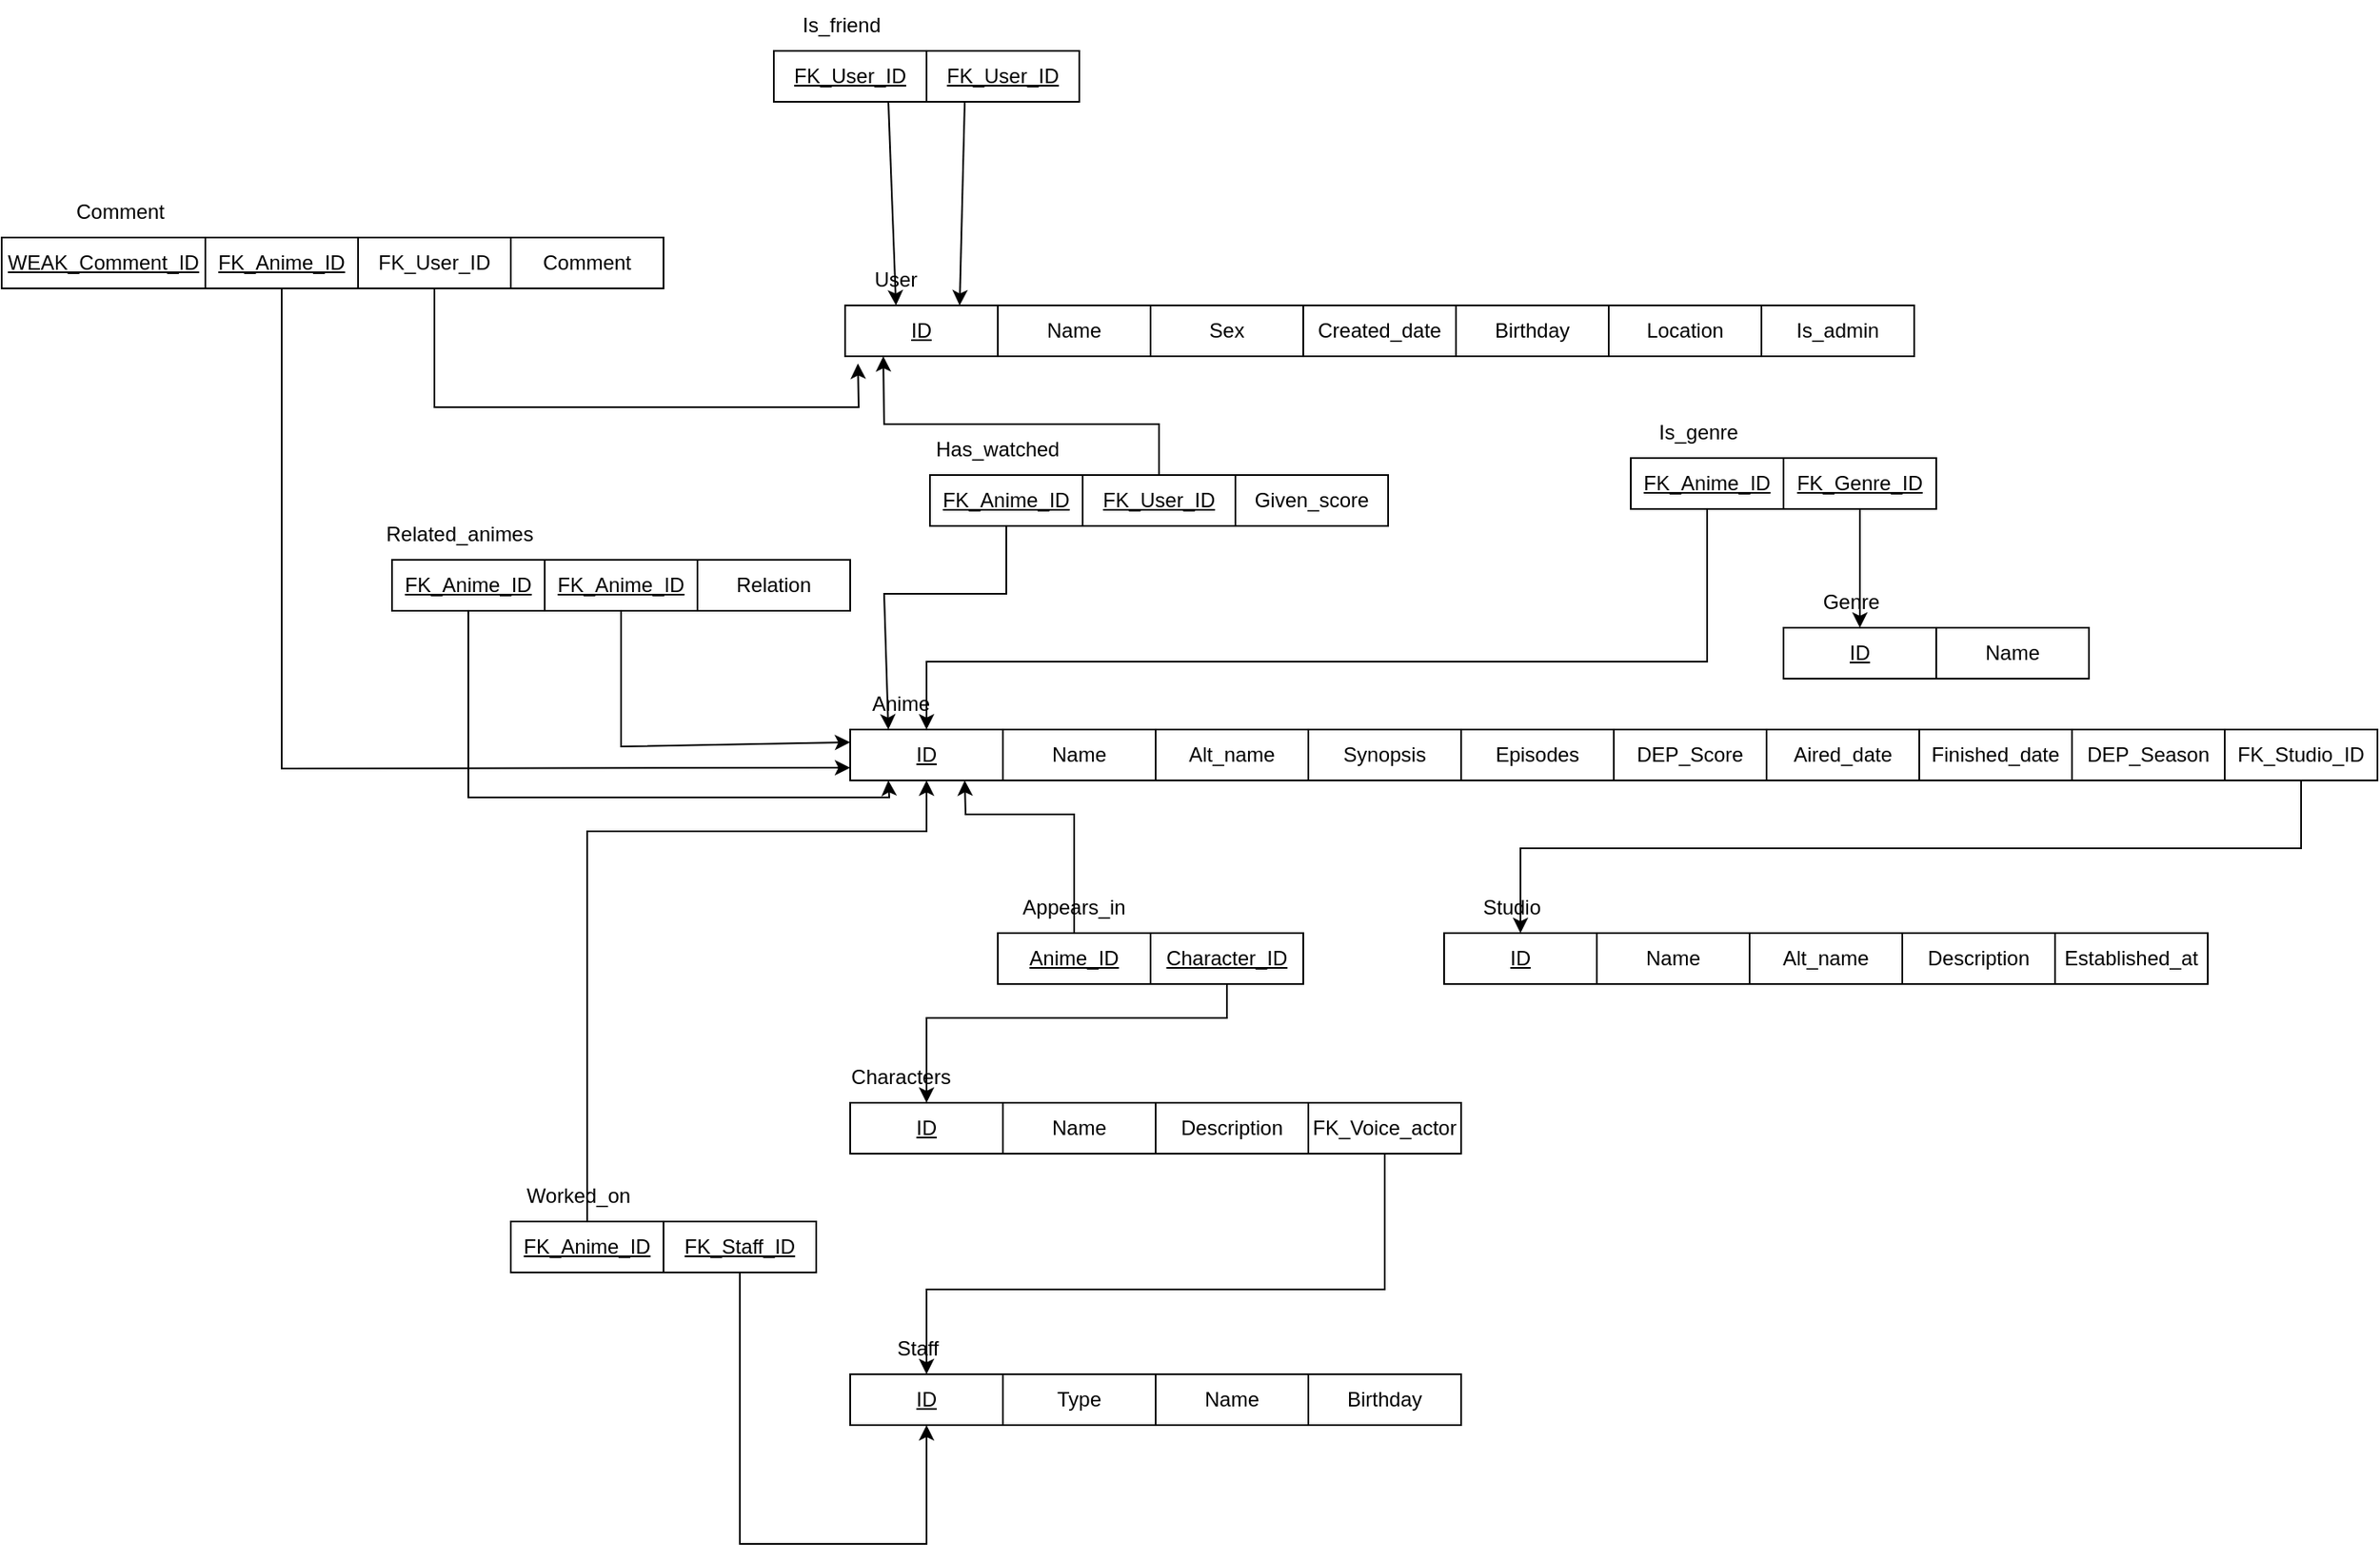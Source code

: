 <mxfile version="21.3.2" type="device">
  <diagram name="Page-1" id="-evGbp_LeeAXtpjFZXYT">
    <mxGraphModel dx="2514" dy="1942" grid="1" gridSize="10" guides="1" tooltips="1" connect="1" arrows="1" fold="1" page="1" pageScale="1" pageWidth="827" pageHeight="1169" math="0" shadow="0">
      <root>
        <mxCell id="0" />
        <mxCell id="1" parent="0" />
        <mxCell id="b7A6A6BgwoYRqyaiSZ3H-1" value="Name" style="rounded=0;whiteSpace=wrap;html=1;" parent="1" vertex="1">
          <mxGeometry x="200" y="400" width="90" height="30" as="geometry" />
        </mxCell>
        <mxCell id="b7A6A6BgwoYRqyaiSZ3H-2" value="Anime" style="text;html=1;strokeColor=none;fillColor=none;align=center;verticalAlign=middle;whiteSpace=wrap;rounded=0;" parent="1" vertex="1">
          <mxGeometry x="110" y="370" width="60" height="30" as="geometry" />
        </mxCell>
        <mxCell id="b7A6A6BgwoYRqyaiSZ3H-6" value="Aired_date" style="rounded=0;whiteSpace=wrap;html=1;" parent="1" vertex="1">
          <mxGeometry x="650" y="400" width="90" height="30" as="geometry" />
        </mxCell>
        <mxCell id="b7A6A6BgwoYRqyaiSZ3H-7" value="FK_Studio_ID" style="rounded=0;whiteSpace=wrap;html=1;" parent="1" vertex="1">
          <mxGeometry x="920" y="400" width="90" height="30" as="geometry" />
        </mxCell>
        <mxCell id="b7A6A6BgwoYRqyaiSZ3H-8" value="Episodes" style="rounded=0;whiteSpace=wrap;html=1;" parent="1" vertex="1">
          <mxGeometry x="470" y="400" width="90" height="30" as="geometry" />
        </mxCell>
        <mxCell id="b7A6A6BgwoYRqyaiSZ3H-9" value="DEP_Score" style="rounded=0;whiteSpace=wrap;html=1;" parent="1" vertex="1">
          <mxGeometry x="560" y="400" width="90" height="30" as="geometry" />
        </mxCell>
        <mxCell id="b7A6A6BgwoYRqyaiSZ3H-10" value="&lt;u&gt;ID&lt;/u&gt;" style="rounded=0;whiteSpace=wrap;html=1;" parent="1" vertex="1">
          <mxGeometry x="110" y="400" width="90" height="30" as="geometry" />
        </mxCell>
        <mxCell id="b7A6A6BgwoYRqyaiSZ3H-12" value="Name" style="rounded=0;whiteSpace=wrap;html=1;" parent="1" vertex="1">
          <mxGeometry x="197" y="150" width="90" height="30" as="geometry" />
        </mxCell>
        <mxCell id="b7A6A6BgwoYRqyaiSZ3H-13" value="Created_date" style="rounded=0;whiteSpace=wrap;html=1;" parent="1" vertex="1">
          <mxGeometry x="377" y="150" width="90" height="30" as="geometry" />
        </mxCell>
        <mxCell id="b7A6A6BgwoYRqyaiSZ3H-14" value="Birthday" style="rounded=0;whiteSpace=wrap;html=1;" parent="1" vertex="1">
          <mxGeometry x="467" y="150" width="90" height="30" as="geometry" />
        </mxCell>
        <mxCell id="b7A6A6BgwoYRqyaiSZ3H-15" value="Sex" style="rounded=0;whiteSpace=wrap;html=1;" parent="1" vertex="1">
          <mxGeometry x="287" y="150" width="90" height="30" as="geometry" />
        </mxCell>
        <mxCell id="b7A6A6BgwoYRqyaiSZ3H-18" value="&lt;u&gt;ID&lt;/u&gt;" style="rounded=0;whiteSpace=wrap;html=1;" parent="1" vertex="1">
          <mxGeometry x="107" y="150" width="90" height="30" as="geometry" />
        </mxCell>
        <mxCell id="b7A6A6BgwoYRqyaiSZ3H-19" value="User" style="text;html=1;strokeColor=none;fillColor=none;align=center;verticalAlign=middle;whiteSpace=wrap;rounded=0;" parent="1" vertex="1">
          <mxGeometry x="107" y="120" width="60" height="30" as="geometry" />
        </mxCell>
        <mxCell id="b7A6A6BgwoYRqyaiSZ3H-20" value="Location" style="rounded=0;whiteSpace=wrap;html=1;" parent="1" vertex="1">
          <mxGeometry x="557" y="150" width="90" height="30" as="geometry" />
        </mxCell>
        <mxCell id="b7A6A6BgwoYRqyaiSZ3H-21" value="Name" style="rounded=0;whiteSpace=wrap;html=1;" parent="1" vertex="1">
          <mxGeometry x="200" y="620" width="90" height="30" as="geometry" />
        </mxCell>
        <mxCell id="b7A6A6BgwoYRqyaiSZ3H-22" value="Characters" style="text;html=1;strokeColor=none;fillColor=none;align=center;verticalAlign=middle;whiteSpace=wrap;rounded=0;" parent="1" vertex="1">
          <mxGeometry x="110" y="590" width="60" height="30" as="geometry" />
        </mxCell>
        <mxCell id="b7A6A6BgwoYRqyaiSZ3H-26" value="Description" style="rounded=0;whiteSpace=wrap;html=1;" parent="1" vertex="1">
          <mxGeometry x="290" y="620" width="90" height="30" as="geometry" />
        </mxCell>
        <mxCell id="b7A6A6BgwoYRqyaiSZ3H-27" value="FK_Voice_actor" style="rounded=0;whiteSpace=wrap;html=1;" parent="1" vertex="1">
          <mxGeometry x="380" y="620" width="90" height="30" as="geometry" />
        </mxCell>
        <mxCell id="b7A6A6BgwoYRqyaiSZ3H-28" value="&lt;u&gt;ID&lt;/u&gt;" style="rounded=0;whiteSpace=wrap;html=1;" parent="1" vertex="1">
          <mxGeometry x="110" y="620" width="90" height="30" as="geometry" />
        </mxCell>
        <mxCell id="b7A6A6BgwoYRqyaiSZ3H-31" value="Synopsis" style="rounded=0;whiteSpace=wrap;html=1;" parent="1" vertex="1">
          <mxGeometry x="380" y="400" width="90" height="30" as="geometry" />
        </mxCell>
        <mxCell id="b7A6A6BgwoYRqyaiSZ3H-40" value="Birthday" style="rounded=0;whiteSpace=wrap;html=1;" parent="1" vertex="1">
          <mxGeometry x="380" y="780" width="90" height="30" as="geometry" />
        </mxCell>
        <mxCell id="b7A6A6BgwoYRqyaiSZ3H-54" value="Genre" style="text;html=1;strokeColor=none;fillColor=none;align=center;verticalAlign=middle;whiteSpace=wrap;rounded=0;" parent="1" vertex="1">
          <mxGeometry x="660" y="310" width="80" height="30" as="geometry" />
        </mxCell>
        <mxCell id="b7A6A6BgwoYRqyaiSZ3H-57" value="&lt;u&gt;ID&lt;/u&gt;" style="rounded=0;whiteSpace=wrap;html=1;" parent="1" vertex="1">
          <mxGeometry x="660" y="340" width="90" height="30" as="geometry" />
        </mxCell>
        <mxCell id="b7A6A6BgwoYRqyaiSZ3H-58" value="Name" style="rounded=0;whiteSpace=wrap;html=1;" parent="1" vertex="1">
          <mxGeometry x="750" y="340" width="90" height="30" as="geometry" />
        </mxCell>
        <mxCell id="b7A6A6BgwoYRqyaiSZ3H-65" value="DEP_Season" style="rounded=0;whiteSpace=wrap;html=1;" parent="1" vertex="1">
          <mxGeometry x="830" y="400" width="90" height="30" as="geometry" />
        </mxCell>
        <mxCell id="b7A6A6BgwoYRqyaiSZ3H-70" value="Staff" style="text;html=1;strokeColor=none;fillColor=none;align=center;verticalAlign=middle;whiteSpace=wrap;rounded=0;" parent="1" vertex="1">
          <mxGeometry x="110" y="750" width="80" height="30" as="geometry" />
        </mxCell>
        <mxCell id="b7A6A6BgwoYRqyaiSZ3H-73" value="&lt;u&gt;ID&lt;/u&gt;" style="rounded=0;whiteSpace=wrap;html=1;" parent="1" vertex="1">
          <mxGeometry x="110" y="780" width="90" height="30" as="geometry" />
        </mxCell>
        <mxCell id="b7A6A6BgwoYRqyaiSZ3H-74" value="Type" style="rounded=0;whiteSpace=wrap;html=1;" parent="1" vertex="1">
          <mxGeometry x="200" y="780" width="90" height="30" as="geometry" />
        </mxCell>
        <mxCell id="b7A6A6BgwoYRqyaiSZ3H-75" value="Name" style="rounded=0;whiteSpace=wrap;html=1;" parent="1" vertex="1">
          <mxGeometry x="290" y="780" width="90" height="30" as="geometry" />
        </mxCell>
        <mxCell id="jF2fEOW95oaSrqXJPk0Q-1" value="Name" style="rounded=0;whiteSpace=wrap;html=1;" parent="1" vertex="1">
          <mxGeometry x="550" y="520" width="90" height="30" as="geometry" />
        </mxCell>
        <mxCell id="jF2fEOW95oaSrqXJPk0Q-2" value="Studio" style="text;html=1;strokeColor=none;fillColor=none;align=center;verticalAlign=middle;whiteSpace=wrap;rounded=0;" parent="1" vertex="1">
          <mxGeometry x="460" y="490" width="80" height="30" as="geometry" />
        </mxCell>
        <mxCell id="jF2fEOW95oaSrqXJPk0Q-3" value="Established_at" style="rounded=0;whiteSpace=wrap;html=1;" parent="1" vertex="1">
          <mxGeometry x="820" y="520" width="90" height="30" as="geometry" />
        </mxCell>
        <mxCell id="jF2fEOW95oaSrqXJPk0Q-4" value="Description" style="rounded=0;whiteSpace=wrap;html=1;" parent="1" vertex="1">
          <mxGeometry x="730" y="520" width="90" height="30" as="geometry" />
        </mxCell>
        <mxCell id="jF2fEOW95oaSrqXJPk0Q-5" value="&lt;u&gt;ID&lt;/u&gt;" style="rounded=0;whiteSpace=wrap;html=1;" parent="1" vertex="1">
          <mxGeometry x="460" y="520" width="90" height="30" as="geometry" />
        </mxCell>
        <mxCell id="jF2fEOW95oaSrqXJPk0Q-7" value="Alt_name" style="rounded=0;whiteSpace=wrap;html=1;" parent="1" vertex="1">
          <mxGeometry x="640" y="520" width="90" height="30" as="geometry" />
        </mxCell>
        <mxCell id="jF2fEOW95oaSrqXJPk0Q-9" value="" style="endArrow=none;html=1;rounded=0;exitX=0.5;exitY=0;exitDx=0;exitDy=0;entryX=0.5;entryY=1;entryDx=0;entryDy=0;endFill=0;startArrow=classic;startFill=1;" parent="1" source="jF2fEOW95oaSrqXJPk0Q-5" target="b7A6A6BgwoYRqyaiSZ3H-7" edge="1">
          <mxGeometry width="50" height="50" relative="1" as="geometry">
            <mxPoint x="840" y="650" as="sourcePoint" />
            <mxPoint x="890" y="600" as="targetPoint" />
            <Array as="points">
              <mxPoint x="505" y="470" />
              <mxPoint x="690" y="470" />
              <mxPoint x="920" y="470" />
              <mxPoint x="965" y="470" />
            </Array>
          </mxGeometry>
        </mxCell>
        <mxCell id="jF2fEOW95oaSrqXJPk0Q-11" value="" style="endArrow=none;html=1;rounded=0;entryX=0.5;entryY=1;entryDx=0;entryDy=0;exitX=0.5;exitY=1;exitDx=0;exitDy=0;startArrow=classic;startFill=1;endFill=0;" parent="1" source="b7A6A6BgwoYRqyaiSZ3H-73" target="jF2fEOW95oaSrqXJPk0Q-16" edge="1">
          <mxGeometry width="50" height="50" relative="1" as="geometry">
            <mxPoint x="1005" y="700" as="sourcePoint" />
            <mxPoint x="1070" y="650" as="targetPoint" />
            <Array as="points">
              <mxPoint x="155" y="880" />
              <mxPoint x="45" y="880" />
            </Array>
          </mxGeometry>
        </mxCell>
        <mxCell id="jF2fEOW95oaSrqXJPk0Q-13" value="" style="endArrow=classic;html=1;rounded=0;entryX=0.25;entryY=1;entryDx=0;entryDy=0;exitX=0.5;exitY=1;exitDx=0;exitDy=0;" parent="1" source="jF2fEOW95oaSrqXJPk0Q-20" target="b7A6A6BgwoYRqyaiSZ3H-10" edge="1">
          <mxGeometry width="50" height="50" relative="1" as="geometry">
            <mxPoint x="1130" y="560" as="sourcePoint" />
            <mxPoint x="150" y="450" as="targetPoint" />
            <Array as="points">
              <mxPoint x="-115" y="440" />
              <mxPoint x="133" y="440" />
            </Array>
          </mxGeometry>
        </mxCell>
        <mxCell id="jF2fEOW95oaSrqXJPk0Q-14" value="Worked_on" style="text;html=1;strokeColor=none;fillColor=none;align=center;verticalAlign=middle;whiteSpace=wrap;rounded=0;" parent="1" vertex="1">
          <mxGeometry x="-90" y="660" width="80" height="30" as="geometry" />
        </mxCell>
        <mxCell id="jF2fEOW95oaSrqXJPk0Q-15" value="&lt;u&gt;FK_Anime_ID&lt;/u&gt;" style="rounded=0;whiteSpace=wrap;html=1;" parent="1" vertex="1">
          <mxGeometry x="-90" y="690" width="90" height="30" as="geometry" />
        </mxCell>
        <mxCell id="jF2fEOW95oaSrqXJPk0Q-16" value="&lt;u&gt;FK_Staff_ID&lt;/u&gt;" style="rounded=0;whiteSpace=wrap;html=1;" parent="1" vertex="1">
          <mxGeometry y="690" width="90" height="30" as="geometry" />
        </mxCell>
        <mxCell id="jF2fEOW95oaSrqXJPk0Q-18" value="" style="endArrow=classic;html=1;rounded=0;exitX=0.5;exitY=0;exitDx=0;exitDy=0;entryX=0.5;entryY=1;entryDx=0;entryDy=0;" parent="1" source="jF2fEOW95oaSrqXJPk0Q-15" target="b7A6A6BgwoYRqyaiSZ3H-10" edge="1">
          <mxGeometry width="50" height="50" relative="1" as="geometry">
            <mxPoint x="1090" y="710" as="sourcePoint" />
            <mxPoint x="140" y="450" as="targetPoint" />
            <Array as="points">
              <mxPoint x="-45" y="460" />
              <mxPoint x="155" y="460" />
            </Array>
          </mxGeometry>
        </mxCell>
        <mxCell id="jF2fEOW95oaSrqXJPk0Q-19" value="Related_animes" style="text;html=1;strokeColor=none;fillColor=none;align=center;verticalAlign=middle;whiteSpace=wrap;rounded=0;" parent="1" vertex="1">
          <mxGeometry x="-160" y="270" width="80" height="30" as="geometry" />
        </mxCell>
        <mxCell id="jF2fEOW95oaSrqXJPk0Q-20" value="&lt;u&gt;FK_Anime_ID&lt;/u&gt;" style="rounded=0;whiteSpace=wrap;html=1;" parent="1" vertex="1">
          <mxGeometry x="-160" y="300" width="90" height="30" as="geometry" />
        </mxCell>
        <mxCell id="jF2fEOW95oaSrqXJPk0Q-21" value="&lt;u&gt;FK_Anime_ID&lt;/u&gt;" style="rounded=0;whiteSpace=wrap;html=1;" parent="1" vertex="1">
          <mxGeometry x="-70" y="300" width="90" height="30" as="geometry" />
        </mxCell>
        <mxCell id="jF2fEOW95oaSrqXJPk0Q-22" value="" style="endArrow=classic;html=1;rounded=0;exitX=0.5;exitY=1;exitDx=0;exitDy=0;entryX=0;entryY=0.25;entryDx=0;entryDy=0;" parent="1" source="jF2fEOW95oaSrqXJPk0Q-21" target="b7A6A6BgwoYRqyaiSZ3H-10" edge="1">
          <mxGeometry width="50" height="50" relative="1" as="geometry">
            <mxPoint x="-180" y="540" as="sourcePoint" />
            <mxPoint x="-20" y="440" as="targetPoint" />
            <Array as="points">
              <mxPoint x="-25" y="410" />
            </Array>
          </mxGeometry>
        </mxCell>
        <mxCell id="jF2fEOW95oaSrqXJPk0Q-23" value="Appears_in" style="text;html=1;strokeColor=none;fillColor=none;align=center;verticalAlign=middle;whiteSpace=wrap;rounded=0;" parent="1" vertex="1">
          <mxGeometry x="197" y="490" width="90" height="30" as="geometry" />
        </mxCell>
        <mxCell id="jF2fEOW95oaSrqXJPk0Q-24" value="&lt;u&gt;Anime_ID&lt;/u&gt;" style="rounded=0;whiteSpace=wrap;html=1;" parent="1" vertex="1">
          <mxGeometry x="197" y="520" width="90" height="30" as="geometry" />
        </mxCell>
        <mxCell id="jF2fEOW95oaSrqXJPk0Q-25" value="&lt;u&gt;Character_ID&lt;/u&gt;" style="rounded=0;whiteSpace=wrap;html=1;" parent="1" vertex="1">
          <mxGeometry x="287" y="520" width="90" height="30" as="geometry" />
        </mxCell>
        <mxCell id="jF2fEOW95oaSrqXJPk0Q-26" value="" style="endArrow=classic;html=1;rounded=0;exitX=0.5;exitY=1;exitDx=0;exitDy=0;entryX=0.5;entryY=0;entryDx=0;entryDy=0;" parent="1" source="jF2fEOW95oaSrqXJPk0Q-25" target="b7A6A6BgwoYRqyaiSZ3H-28" edge="1">
          <mxGeometry width="50" height="50" relative="1" as="geometry">
            <mxPoint x="-30" y="660" as="sourcePoint" />
            <mxPoint x="20" y="610" as="targetPoint" />
            <Array as="points">
              <mxPoint x="332" y="570" />
              <mxPoint x="155" y="570" />
            </Array>
          </mxGeometry>
        </mxCell>
        <mxCell id="jF2fEOW95oaSrqXJPk0Q-27" value="" style="endArrow=classic;html=1;rounded=0;exitX=0.5;exitY=0;exitDx=0;exitDy=0;entryX=0.75;entryY=1;entryDx=0;entryDy=0;" parent="1" source="jF2fEOW95oaSrqXJPk0Q-24" target="b7A6A6BgwoYRqyaiSZ3H-10" edge="1">
          <mxGeometry width="50" height="50" relative="1" as="geometry">
            <mxPoint x="-20" y="540" as="sourcePoint" />
            <mxPoint x="30" y="490" as="targetPoint" />
            <Array as="points">
              <mxPoint x="242" y="450" />
              <mxPoint x="178" y="450" />
            </Array>
          </mxGeometry>
        </mxCell>
        <mxCell id="jF2fEOW95oaSrqXJPk0Q-31" value="Is_genre" style="text;html=1;strokeColor=none;fillColor=none;align=center;verticalAlign=middle;whiteSpace=wrap;rounded=0;" parent="1" vertex="1">
          <mxGeometry x="570" y="210" width="80" height="30" as="geometry" />
        </mxCell>
        <mxCell id="jF2fEOW95oaSrqXJPk0Q-32" value="&lt;u&gt;FK_Anime_ID&lt;/u&gt;" style="rounded=0;whiteSpace=wrap;html=1;" parent="1" vertex="1">
          <mxGeometry x="570" y="240" width="90" height="30" as="geometry" />
        </mxCell>
        <mxCell id="jF2fEOW95oaSrqXJPk0Q-33" value="&lt;u&gt;FK_Genre_ID&lt;/u&gt;" style="rounded=0;whiteSpace=wrap;html=1;" parent="1" vertex="1">
          <mxGeometry x="660" y="240" width="90" height="30" as="geometry" />
        </mxCell>
        <mxCell id="jF2fEOW95oaSrqXJPk0Q-34" value="" style="endArrow=classic;html=1;rounded=0;exitX=0.5;exitY=1;exitDx=0;exitDy=0;entryX=0.5;entryY=0;entryDx=0;entryDy=0;" parent="1" source="jF2fEOW95oaSrqXJPk0Q-32" target="b7A6A6BgwoYRqyaiSZ3H-10" edge="1">
          <mxGeometry width="50" height="50" relative="1" as="geometry">
            <mxPoint x="370" y="400" as="sourcePoint" />
            <mxPoint x="420" y="350" as="targetPoint" />
            <Array as="points">
              <mxPoint x="615" y="360" />
              <mxPoint x="155" y="360" />
            </Array>
          </mxGeometry>
        </mxCell>
        <mxCell id="jF2fEOW95oaSrqXJPk0Q-35" value="" style="endArrow=classic;html=1;rounded=0;exitX=0.5;exitY=1;exitDx=0;exitDy=0;entryX=0.5;entryY=0;entryDx=0;entryDy=0;" parent="1" source="jF2fEOW95oaSrqXJPk0Q-33" target="b7A6A6BgwoYRqyaiSZ3H-57" edge="1">
          <mxGeometry width="50" height="50" relative="1" as="geometry">
            <mxPoint x="710" y="440" as="sourcePoint" />
            <mxPoint x="760" y="390" as="targetPoint" />
          </mxGeometry>
        </mxCell>
        <mxCell id="7yb5eVKBjiq6Cuqoucwu-1" value="Is_friend" style="text;html=1;strokeColor=none;fillColor=none;align=center;verticalAlign=middle;whiteSpace=wrap;rounded=0;" parent="1" vertex="1">
          <mxGeometry x="65" y="-30" width="80" height="30" as="geometry" />
        </mxCell>
        <mxCell id="7yb5eVKBjiq6Cuqoucwu-2" value="&lt;u&gt;FK_User_ID&lt;/u&gt;" style="rounded=0;whiteSpace=wrap;html=1;" parent="1" vertex="1">
          <mxGeometry x="65" width="90" height="30" as="geometry" />
        </mxCell>
        <mxCell id="7yb5eVKBjiq6Cuqoucwu-3" value="&lt;u&gt;FK_User_ID&lt;/u&gt;" style="rounded=0;whiteSpace=wrap;html=1;" parent="1" vertex="1">
          <mxGeometry x="155" width="90" height="30" as="geometry" />
        </mxCell>
        <mxCell id="7yb5eVKBjiq6Cuqoucwu-4" value="" style="endArrow=classic;html=1;rounded=0;exitX=0.75;exitY=1;exitDx=0;exitDy=0;entryX=0.5;entryY=1;entryDx=0;entryDy=0;" parent="1" source="7yb5eVKBjiq6Cuqoucwu-2" target="b7A6A6BgwoYRqyaiSZ3H-19" edge="1">
          <mxGeometry width="50" height="50" relative="1" as="geometry">
            <mxPoint x="267" y="90" as="sourcePoint" />
            <mxPoint x="317" y="40" as="targetPoint" />
          </mxGeometry>
        </mxCell>
        <mxCell id="7yb5eVKBjiq6Cuqoucwu-5" value="" style="endArrow=classic;html=1;rounded=0;entryX=0.75;entryY=0;entryDx=0;entryDy=0;exitX=0.25;exitY=1;exitDx=0;exitDy=0;" parent="1" source="7yb5eVKBjiq6Cuqoucwu-3" target="b7A6A6BgwoYRqyaiSZ3H-18" edge="1">
          <mxGeometry width="50" height="50" relative="1" as="geometry">
            <mxPoint x="447" y="130" as="sourcePoint" />
            <mxPoint x="497" y="80" as="targetPoint" />
          </mxGeometry>
        </mxCell>
        <mxCell id="7yb5eVKBjiq6Cuqoucwu-6" value="Has_watched" style="text;html=1;strokeColor=none;fillColor=none;align=center;verticalAlign=middle;whiteSpace=wrap;rounded=0;" parent="1" vertex="1">
          <mxGeometry x="157" y="220" width="80" height="30" as="geometry" />
        </mxCell>
        <mxCell id="7yb5eVKBjiq6Cuqoucwu-7" value="&lt;u&gt;FK_Anime_ID&lt;/u&gt;" style="rounded=0;whiteSpace=wrap;html=1;" parent="1" vertex="1">
          <mxGeometry x="157" y="250" width="90" height="30" as="geometry" />
        </mxCell>
        <mxCell id="7yb5eVKBjiq6Cuqoucwu-8" value="&lt;u&gt;FK_User_ID&lt;/u&gt;" style="rounded=0;whiteSpace=wrap;html=1;" parent="1" vertex="1">
          <mxGeometry x="247" y="250" width="90" height="30" as="geometry" />
        </mxCell>
        <mxCell id="7yb5eVKBjiq6Cuqoucwu-9" value="" style="endArrow=classic;html=1;rounded=0;entryX=0.25;entryY=1;entryDx=0;entryDy=0;exitX=0.5;exitY=0;exitDx=0;exitDy=0;" parent="1" source="7yb5eVKBjiq6Cuqoucwu-8" target="b7A6A6BgwoYRqyaiSZ3H-18" edge="1">
          <mxGeometry width="50" height="50" relative="1" as="geometry">
            <mxPoint x="80" y="240" as="sourcePoint" />
            <mxPoint x="170" y="210" as="targetPoint" />
            <Array as="points">
              <mxPoint x="292" y="220" />
              <mxPoint x="130" y="220" />
            </Array>
          </mxGeometry>
        </mxCell>
        <mxCell id="7yb5eVKBjiq6Cuqoucwu-10" value="" style="endArrow=classic;html=1;rounded=0;entryX=0.25;entryY=0;entryDx=0;entryDy=0;exitX=0.5;exitY=1;exitDx=0;exitDy=0;" parent="1" source="7yb5eVKBjiq6Cuqoucwu-7" target="b7A6A6BgwoYRqyaiSZ3H-10" edge="1">
          <mxGeometry width="50" height="50" relative="1" as="geometry">
            <mxPoint x="120" y="310" as="sourcePoint" />
            <mxPoint x="170" y="260" as="targetPoint" />
            <Array as="points">
              <mxPoint x="202" y="320" />
              <mxPoint x="130" y="320" />
            </Array>
          </mxGeometry>
        </mxCell>
        <mxCell id="7yb5eVKBjiq6Cuqoucwu-11" value="Alt_name" style="rounded=0;whiteSpace=wrap;html=1;" parent="1" vertex="1">
          <mxGeometry x="290" y="400" width="90" height="30" as="geometry" />
        </mxCell>
        <mxCell id="7yb5eVKBjiq6Cuqoucwu-13" value="Finished_date" style="rounded=0;whiteSpace=wrap;html=1;" parent="1" vertex="1">
          <mxGeometry x="740" y="400" width="90" height="30" as="geometry" />
        </mxCell>
        <mxCell id="7yb5eVKBjiq6Cuqoucwu-15" value="" style="endArrow=classic;html=1;rounded=0;exitX=0.5;exitY=1;exitDx=0;exitDy=0;entryX=0.5;entryY=0;entryDx=0;entryDy=0;" parent="1" source="b7A6A6BgwoYRqyaiSZ3H-27" target="b7A6A6BgwoYRqyaiSZ3H-73" edge="1">
          <mxGeometry width="50" height="50" relative="1" as="geometry">
            <mxPoint x="290" y="760" as="sourcePoint" />
            <mxPoint x="340" y="710" as="targetPoint" />
            <Array as="points">
              <mxPoint x="425" y="730" />
              <mxPoint x="155" y="730" />
            </Array>
          </mxGeometry>
        </mxCell>
        <mxCell id="MU72M0dqdoJDERzcuUUU-1" value="Is_admin" style="rounded=0;whiteSpace=wrap;html=1;" parent="1" vertex="1">
          <mxGeometry x="647" y="150" width="90" height="30" as="geometry" />
        </mxCell>
        <mxCell id="MU72M0dqdoJDERzcuUUU-3" value="Given_score" style="rounded=0;whiteSpace=wrap;html=1;" parent="1" vertex="1">
          <mxGeometry x="337" y="250" width="90" height="30" as="geometry" />
        </mxCell>
        <mxCell id="C00fwrUlPAazb4CoO3-6-1" value="Relation" style="rounded=0;whiteSpace=wrap;html=1;" parent="1" vertex="1">
          <mxGeometry x="20" y="300" width="90" height="30" as="geometry" />
        </mxCell>
        <mxCell id="C00fwrUlPAazb4CoO3-6-2" value="Comment" style="text;html=1;strokeColor=none;fillColor=none;align=center;verticalAlign=middle;whiteSpace=wrap;rounded=0;" parent="1" vertex="1">
          <mxGeometry x="-360" y="80" width="80" height="30" as="geometry" />
        </mxCell>
        <mxCell id="C00fwrUlPAazb4CoO3-6-3" value="&lt;u&gt;WEAK_Comment_ID&lt;/u&gt;" style="rounded=0;whiteSpace=wrap;html=1;" parent="1" vertex="1">
          <mxGeometry x="-390" y="110" width="120" height="30" as="geometry" />
        </mxCell>
        <mxCell id="C00fwrUlPAazb4CoO3-6-4" value="&lt;u&gt;FK_Anime_ID&lt;/u&gt;" style="rounded=0;whiteSpace=wrap;html=1;" parent="1" vertex="1">
          <mxGeometry x="-270" y="110" width="90" height="30" as="geometry" />
        </mxCell>
        <mxCell id="C00fwrUlPAazb4CoO3-6-5" value="FK_User_ID" style="rounded=0;whiteSpace=wrap;html=1;" parent="1" vertex="1">
          <mxGeometry x="-180" y="110" width="90" height="30" as="geometry" />
        </mxCell>
        <mxCell id="C00fwrUlPAazb4CoO3-6-6" value="Comment" style="rounded=0;whiteSpace=wrap;html=1;" parent="1" vertex="1">
          <mxGeometry x="-90" y="110" width="90" height="30" as="geometry" />
        </mxCell>
        <mxCell id="C00fwrUlPAazb4CoO3-6-8" value="" style="endArrow=classic;html=1;rounded=0;entryX=0;entryY=0.75;entryDx=0;entryDy=0;exitX=0.5;exitY=1;exitDx=0;exitDy=0;" parent="1" source="C00fwrUlPAazb4CoO3-6-4" target="b7A6A6BgwoYRqyaiSZ3H-10" edge="1">
          <mxGeometry width="50" height="50" relative="1" as="geometry">
            <mxPoint x="-340" y="360" as="sourcePoint" />
            <mxPoint x="-270" y="470" as="targetPoint" />
            <Array as="points">
              <mxPoint x="-225" y="423" />
            </Array>
          </mxGeometry>
        </mxCell>
        <mxCell id="C00fwrUlPAazb4CoO3-6-9" value="" style="endArrow=classic;html=1;rounded=0;entryX=0.084;entryY=1.142;entryDx=0;entryDy=0;entryPerimeter=0;exitX=0.5;exitY=1;exitDx=0;exitDy=0;" parent="1" source="C00fwrUlPAazb4CoO3-6-5" target="b7A6A6BgwoYRqyaiSZ3H-18" edge="1">
          <mxGeometry width="50" height="50" relative="1" as="geometry">
            <mxPoint x="-20" y="260" as="sourcePoint" />
            <mxPoint x="30" y="210" as="targetPoint" />
            <Array as="points">
              <mxPoint x="-135" y="210" />
              <mxPoint x="115" y="210" />
            </Array>
          </mxGeometry>
        </mxCell>
      </root>
    </mxGraphModel>
  </diagram>
</mxfile>
